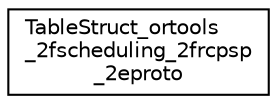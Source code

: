digraph "Graphical Class Hierarchy"
{
 // LATEX_PDF_SIZE
  edge [fontname="Helvetica",fontsize="10",labelfontname="Helvetica",labelfontsize="10"];
  node [fontname="Helvetica",fontsize="10",shape=record];
  rankdir="LR";
  Node0 [label="TableStruct_ortools\l_2fscheduling_2frcpsp\l_2eproto",height=0.2,width=0.4,color="black", fillcolor="white", style="filled",URL="$struct_table_struct__ortools__2fscheduling__2frcpsp__2eproto.html",tooltip=" "];
}
